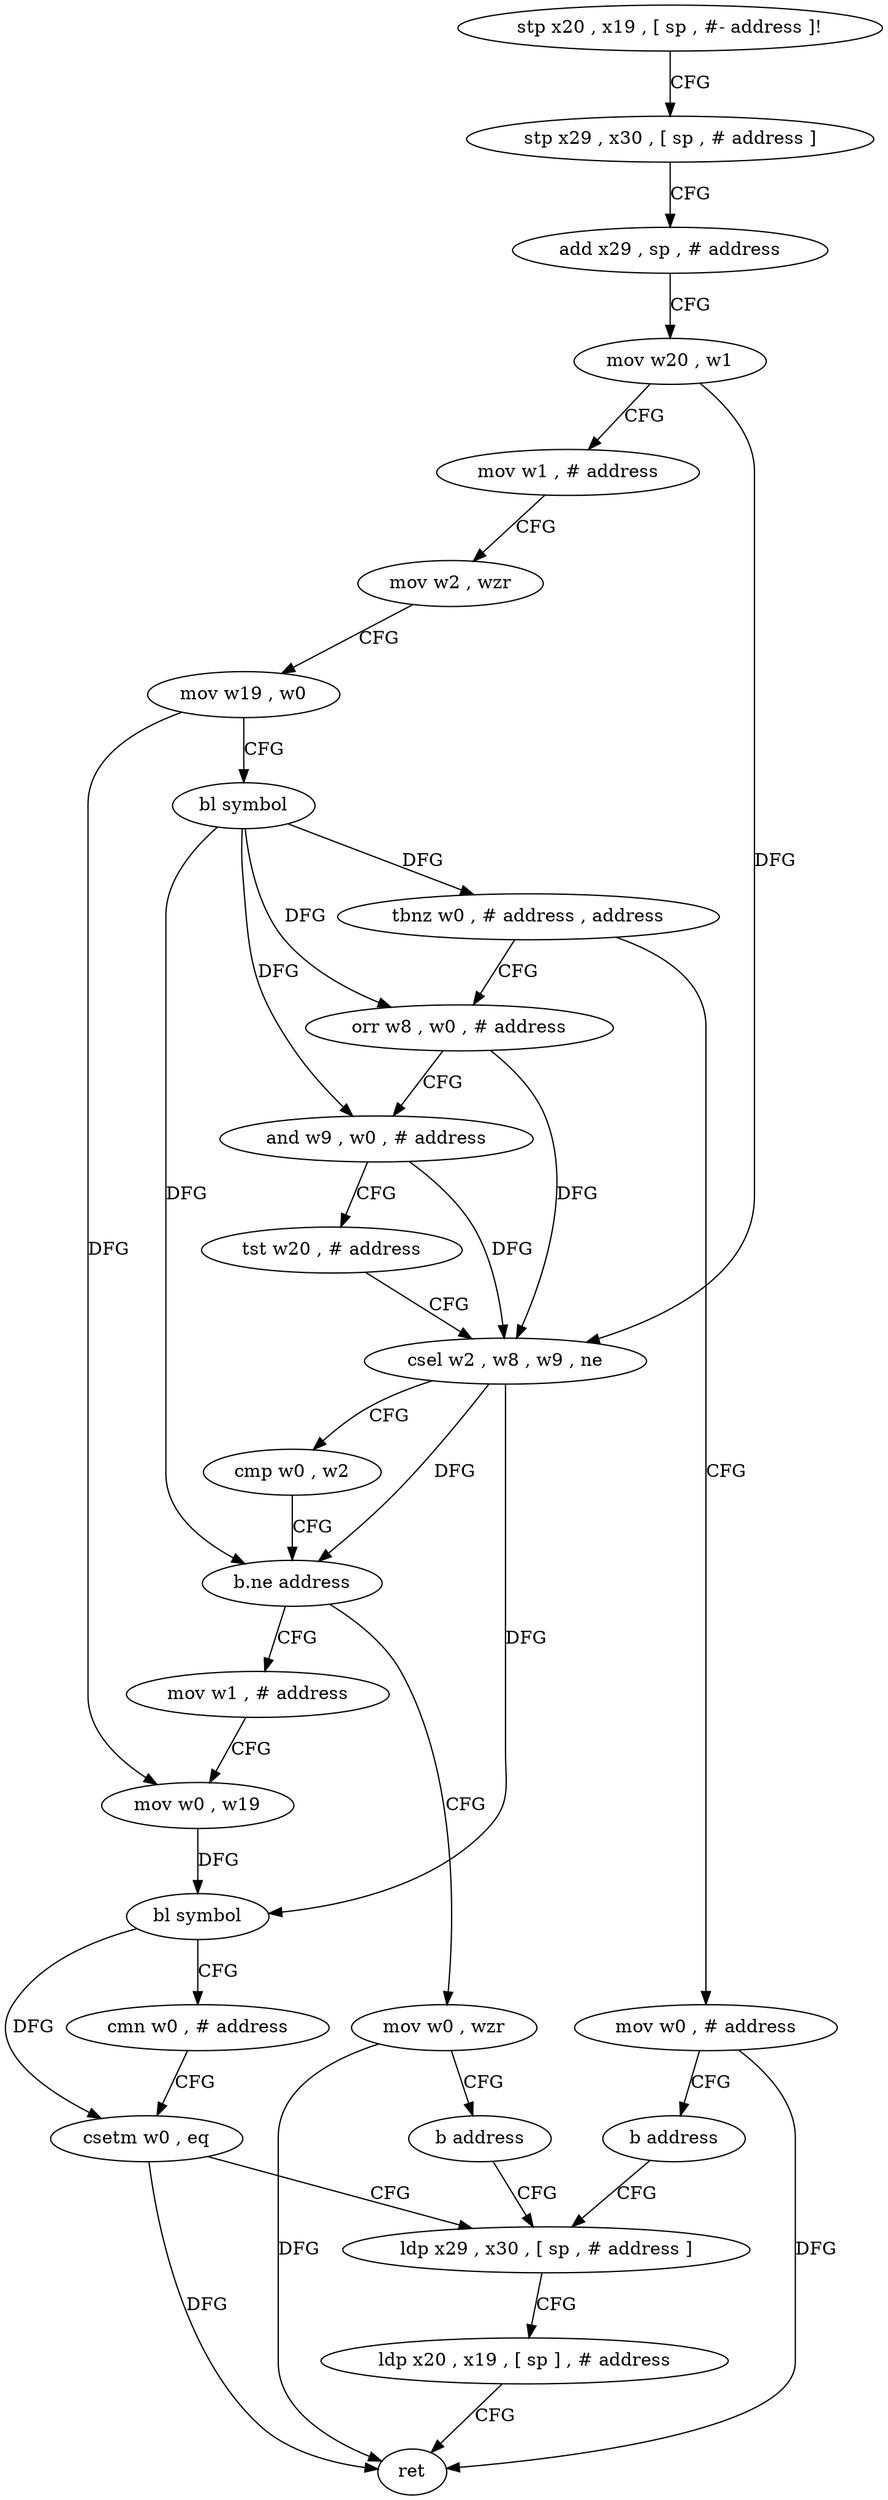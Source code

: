 digraph "func" {
"4266464" [label = "stp x20 , x19 , [ sp , #- address ]!" ]
"4266468" [label = "stp x29 , x30 , [ sp , # address ]" ]
"4266472" [label = "add x29 , sp , # address" ]
"4266476" [label = "mov w20 , w1" ]
"4266480" [label = "mov w1 , # address" ]
"4266484" [label = "mov w2 , wzr" ]
"4266488" [label = "mov w19 , w0" ]
"4266492" [label = "bl symbol" ]
"4266496" [label = "tbnz w0 , # address , address" ]
"4266532" [label = "mov w0 , # address" ]
"4266500" [label = "orr w8 , w0 , # address" ]
"4266536" [label = "b address" ]
"4266560" [label = "ldp x29 , x30 , [ sp , # address ]" ]
"4266504" [label = "and w9 , w0 , # address" ]
"4266508" [label = "tst w20 , # address" ]
"4266512" [label = "csel w2 , w8 , w9 , ne" ]
"4266516" [label = "cmp w0 , w2" ]
"4266520" [label = "b.ne address" ]
"4266540" [label = "mov w1 , # address" ]
"4266524" [label = "mov w0 , wzr" ]
"4266564" [label = "ldp x20 , x19 , [ sp ] , # address" ]
"4266568" [label = "ret" ]
"4266544" [label = "mov w0 , w19" ]
"4266548" [label = "bl symbol" ]
"4266552" [label = "cmn w0 , # address" ]
"4266556" [label = "csetm w0 , eq" ]
"4266528" [label = "b address" ]
"4266464" -> "4266468" [ label = "CFG" ]
"4266468" -> "4266472" [ label = "CFG" ]
"4266472" -> "4266476" [ label = "CFG" ]
"4266476" -> "4266480" [ label = "CFG" ]
"4266476" -> "4266512" [ label = "DFG" ]
"4266480" -> "4266484" [ label = "CFG" ]
"4266484" -> "4266488" [ label = "CFG" ]
"4266488" -> "4266492" [ label = "CFG" ]
"4266488" -> "4266544" [ label = "DFG" ]
"4266492" -> "4266496" [ label = "DFG" ]
"4266492" -> "4266500" [ label = "DFG" ]
"4266492" -> "4266504" [ label = "DFG" ]
"4266492" -> "4266520" [ label = "DFG" ]
"4266496" -> "4266532" [ label = "CFG" ]
"4266496" -> "4266500" [ label = "CFG" ]
"4266532" -> "4266536" [ label = "CFG" ]
"4266532" -> "4266568" [ label = "DFG" ]
"4266500" -> "4266504" [ label = "CFG" ]
"4266500" -> "4266512" [ label = "DFG" ]
"4266536" -> "4266560" [ label = "CFG" ]
"4266560" -> "4266564" [ label = "CFG" ]
"4266504" -> "4266508" [ label = "CFG" ]
"4266504" -> "4266512" [ label = "DFG" ]
"4266508" -> "4266512" [ label = "CFG" ]
"4266512" -> "4266516" [ label = "CFG" ]
"4266512" -> "4266520" [ label = "DFG" ]
"4266512" -> "4266548" [ label = "DFG" ]
"4266516" -> "4266520" [ label = "CFG" ]
"4266520" -> "4266540" [ label = "CFG" ]
"4266520" -> "4266524" [ label = "CFG" ]
"4266540" -> "4266544" [ label = "CFG" ]
"4266524" -> "4266528" [ label = "CFG" ]
"4266524" -> "4266568" [ label = "DFG" ]
"4266564" -> "4266568" [ label = "CFG" ]
"4266544" -> "4266548" [ label = "DFG" ]
"4266548" -> "4266552" [ label = "CFG" ]
"4266548" -> "4266556" [ label = "DFG" ]
"4266552" -> "4266556" [ label = "CFG" ]
"4266556" -> "4266560" [ label = "CFG" ]
"4266556" -> "4266568" [ label = "DFG" ]
"4266528" -> "4266560" [ label = "CFG" ]
}
